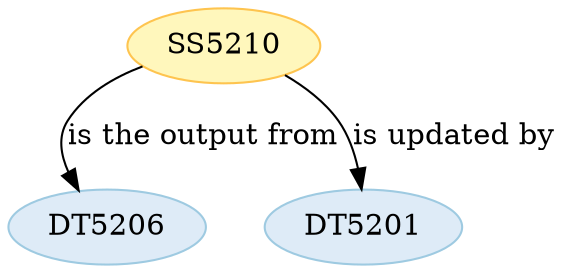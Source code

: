 strict digraph {


	"DT5206" [ color="2", colorscheme="blues3", fillcolor="1", style="filled",  weight=0 ];

	"SS5210" [ color="2", colorscheme="ylorbr3", fillcolor="1", style="filled",  weight=0 ];

	"SS5210" -> "DT5201" [ label="is updated by", labeltooltip="DT5201 - is updated by - SS5210",  weight=0 ];

	"SS5210" -> "DT5206" [ label="is the output from", labeltooltip="DT5206 - is the output from - SS5210",  weight=0 ];

	"DT5201" [ color="2", colorscheme="blues3", fillcolor="1", style="filled",  weight=0 ];

}

